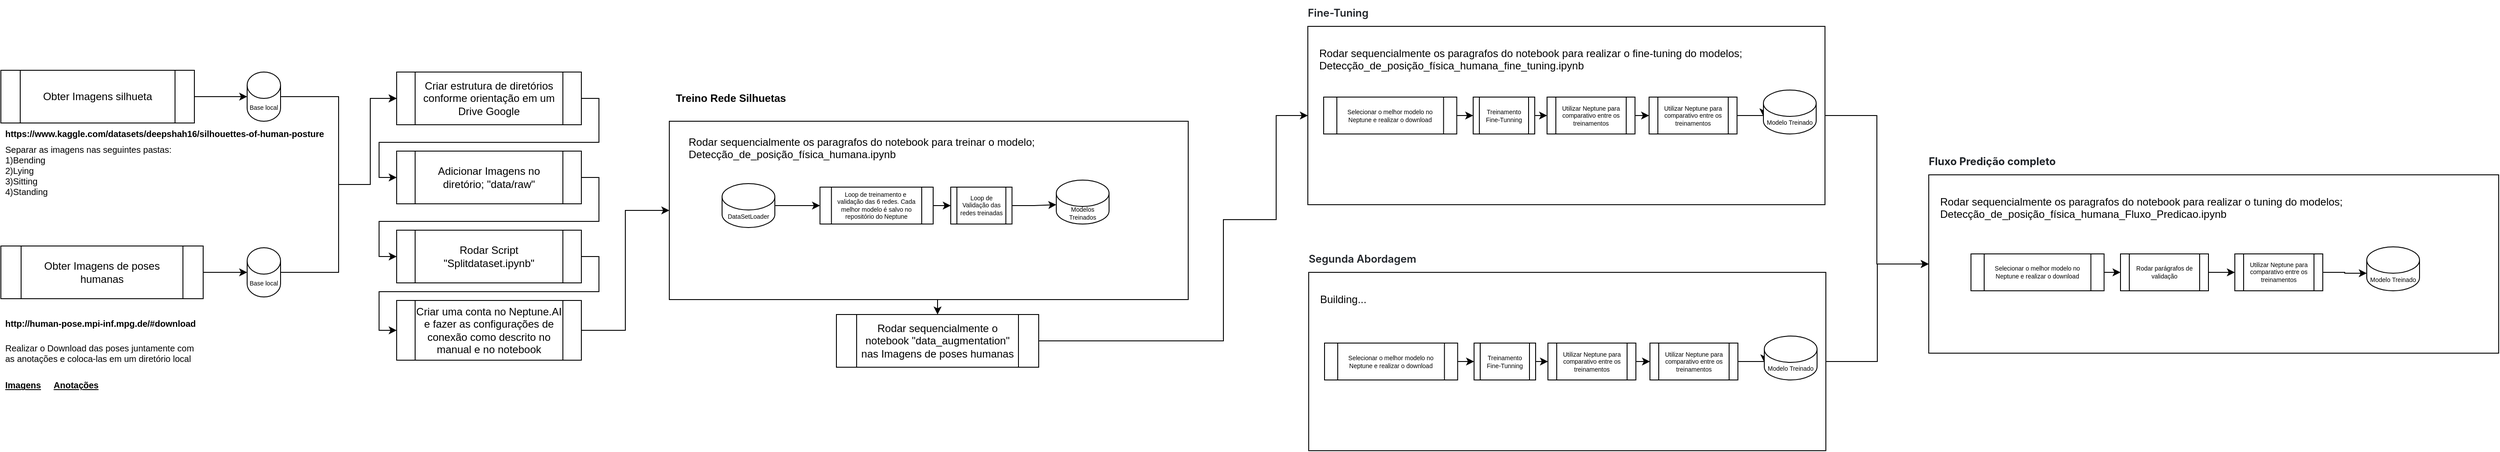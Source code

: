 <mxfile version="21.3.0" type="github" pages="2">
  <diagram id="-KC26STIBj3t9MYH2vu2" name="Workflow">
    <mxGraphModel dx="3180" dy="1870" grid="1" gridSize="10" guides="1" tooltips="1" connect="1" arrows="1" fold="1" page="1" pageScale="1" pageWidth="850" pageHeight="1100" math="0" shadow="0">
      <root>
        <mxCell id="0" />
        <mxCell id="1" parent="0" />
        <mxCell id="8u5Newi8nys6xHAhAptd-28" style="edgeStyle=orthogonalEdgeStyle;rounded=0;orthogonalLoop=1;jettySize=auto;html=1;exitX=0.5;exitY=1;exitDx=0;exitDy=0;entryX=0.5;entryY=0;entryDx=0;entryDy=0;" edge="1" parent="1" source="8u5Newi8nys6xHAhAptd-10" target="8u5Newi8nys6xHAhAptd-14">
          <mxGeometry relative="1" as="geometry" />
        </mxCell>
        <mxCell id="8u5Newi8nys6xHAhAptd-10" value="" style="rounded=0;whiteSpace=wrap;html=1;" vertex="1" parent="1">
          <mxGeometry x="810" y="188" width="590" height="203" as="geometry" />
        </mxCell>
        <mxCell id="IXbX5ewmI5MATIdYdqmd-19" style="edgeStyle=orthogonalEdgeStyle;rounded=0;orthogonalLoop=1;jettySize=auto;html=1;exitX=1;exitY=0.5;exitDx=0;exitDy=0;" edge="1" parent="1" source="IXbX5ewmI5MATIdYdqmd-11" target="IXbX5ewmI5MATIdYdqmd-18">
          <mxGeometry relative="1" as="geometry" />
        </mxCell>
        <mxCell id="IXbX5ewmI5MATIdYdqmd-11" value="Obter Imagens silhueta" style="shape=process;whiteSpace=wrap;html=1;backgroundOutline=1;" vertex="1" parent="1">
          <mxGeometry x="50" y="130" width="220" height="60" as="geometry" />
        </mxCell>
        <mxCell id="IXbX5ewmI5MATIdYdqmd-12" value="&lt;h1 style=&quot;font-size: 10px;&quot;&gt;https://www.kaggle.com/datasets/deepshah16/silhouettes-of-human-posture&lt;br style=&quot;font-size: 10px;&quot;&gt;&lt;/h1&gt;&lt;div&gt;Separar as imagens nas seguintes pastas:&lt;/div&gt;&lt;div style=&quot;&quot;&gt;1)Bending&lt;/div&gt;&lt;div style=&quot;&quot;&gt;2)Lying&lt;/div&gt;&lt;div style=&quot;&quot;&gt;3)Sitting&lt;/div&gt;&lt;div style=&quot;&quot;&gt;4)Standing&lt;/div&gt;" style="text;html=1;strokeColor=none;fillColor=none;spacing=5;spacingTop=-20;whiteSpace=wrap;overflow=hidden;rounded=0;fontSize=10;" vertex="1" parent="1">
          <mxGeometry x="50" y="200" width="380" height="110" as="geometry" />
        </mxCell>
        <mxCell id="IXbX5ewmI5MATIdYdqmd-17" style="edgeStyle=orthogonalEdgeStyle;rounded=0;orthogonalLoop=1;jettySize=auto;html=1;entryX=0;entryY=0.5;entryDx=0;entryDy=0;entryPerimeter=0;" edge="1" parent="1" source="IXbX5ewmI5MATIdYdqmd-13" target="IXbX5ewmI5MATIdYdqmd-5">
          <mxGeometry relative="1" as="geometry" />
        </mxCell>
        <mxCell id="IXbX5ewmI5MATIdYdqmd-13" value="Obter Imagens de poses humanas" style="shape=process;whiteSpace=wrap;html=1;backgroundOutline=1;" vertex="1" parent="1">
          <mxGeometry x="50" y="330" width="230" height="60" as="geometry" />
        </mxCell>
        <mxCell id="IXbX5ewmI5MATIdYdqmd-14" value="&lt;h1 style=&quot;&quot;&gt;&lt;font style=&quot;font-size: 10px;&quot;&gt;http://human-pose.mpi-inf.mpg.de/#download&lt;/font&gt;&lt;/h1&gt;&lt;div style=&quot;&quot;&gt;Realizar o Download das poses juntamente com as anotações e coloca-las em um diretório local&lt;/div&gt;" style="text;html=1;strokeColor=none;fillColor=none;spacing=5;spacingTop=-20;whiteSpace=wrap;overflow=hidden;rounded=0;fontSize=10;" vertex="1" parent="1">
          <mxGeometry x="50" y="400" width="230" height="110" as="geometry" />
        </mxCell>
        <mxCell id="8u5Newi8nys6xHAhAptd-46" style="edgeStyle=orthogonalEdgeStyle;rounded=0;orthogonalLoop=1;jettySize=auto;html=1;exitX=1;exitY=0.5;exitDx=0;exitDy=0;entryX=0;entryY=0.5;entryDx=0;entryDy=0;" edge="1" parent="1" source="IXbX5ewmI5MATIdYdqmd-1" target="8u5Newi8nys6xHAhAptd-43">
          <mxGeometry relative="1" as="geometry" />
        </mxCell>
        <mxCell id="IXbX5ewmI5MATIdYdqmd-1" value="Loop de treinamento e&amp;nbsp; validação das 6 redes. Cada melhor modelo é salvo no repositório do Neptune" style="shape=process;whiteSpace=wrap;html=1;backgroundOutline=1;fontSize=7;" vertex="1" parent="1">
          <mxGeometry x="981.33" y="263" width="128.67" height="42" as="geometry" />
        </mxCell>
        <mxCell id="8u5Newi8nys6xHAhAptd-45" style="edgeStyle=orthogonalEdgeStyle;rounded=0;orthogonalLoop=1;jettySize=auto;html=1;exitX=1;exitY=0.5;exitDx=0;exitDy=0;exitPerimeter=0;entryX=0;entryY=0.5;entryDx=0;entryDy=0;" edge="1" parent="1" source="IXbX5ewmI5MATIdYdqmd-3" target="IXbX5ewmI5MATIdYdqmd-1">
          <mxGeometry relative="1" as="geometry" />
        </mxCell>
        <mxCell id="IXbX5ewmI5MATIdYdqmd-3" value="DataSetLoader" style="shape=cylinder3;whiteSpace=wrap;html=1;boundedLbl=1;backgroundOutline=1;size=15;fontSize=7;" vertex="1" parent="1">
          <mxGeometry x="870" y="259" width="60" height="50" as="geometry" />
        </mxCell>
        <mxCell id="8u5Newi8nys6xHAhAptd-7" style="edgeStyle=orthogonalEdgeStyle;rounded=0;orthogonalLoop=1;jettySize=auto;html=1;entryX=0;entryY=0.5;entryDx=0;entryDy=0;" edge="1" parent="1" source="IXbX5ewmI5MATIdYdqmd-5" target="IXbX5ewmI5MATIdYdqmd-21">
          <mxGeometry relative="1" as="geometry">
            <Array as="points">
              <mxPoint x="434" y="360" />
              <mxPoint x="434" y="260" />
              <mxPoint x="470" y="260" />
              <mxPoint x="470" y="162" />
            </Array>
          </mxGeometry>
        </mxCell>
        <mxCell id="IXbX5ewmI5MATIdYdqmd-5" value="Base local" style="shape=cylinder3;whiteSpace=wrap;html=1;boundedLbl=1;backgroundOutline=1;size=15;fontSize=7;" vertex="1" parent="1">
          <mxGeometry x="330" y="332" width="38" height="56" as="geometry" />
        </mxCell>
        <mxCell id="8u5Newi8nys6xHAhAptd-6" style="edgeStyle=orthogonalEdgeStyle;rounded=0;orthogonalLoop=1;jettySize=auto;html=1;entryX=0;entryY=0.5;entryDx=0;entryDy=0;" edge="1" parent="1" source="IXbX5ewmI5MATIdYdqmd-18" target="IXbX5ewmI5MATIdYdqmd-21">
          <mxGeometry relative="1" as="geometry">
            <Array as="points">
              <mxPoint x="434" y="160" />
              <mxPoint x="434" y="260" />
              <mxPoint x="470" y="260" />
              <mxPoint x="470" y="162" />
            </Array>
          </mxGeometry>
        </mxCell>
        <mxCell id="IXbX5ewmI5MATIdYdqmd-18" value="Base local" style="shape=cylinder3;whiteSpace=wrap;html=1;boundedLbl=1;backgroundOutline=1;size=15;fontSize=7;" vertex="1" parent="1">
          <mxGeometry x="330" y="132" width="38" height="56" as="geometry" />
        </mxCell>
        <mxCell id="8u5Newi8nys6xHAhAptd-8" style="edgeStyle=orthogonalEdgeStyle;rounded=0;orthogonalLoop=1;jettySize=auto;html=1;exitX=1;exitY=0.5;exitDx=0;exitDy=0;entryX=0;entryY=0.5;entryDx=0;entryDy=0;" edge="1" parent="1" source="IXbX5ewmI5MATIdYdqmd-21" target="IXbX5ewmI5MATIdYdqmd-24">
          <mxGeometry relative="1" as="geometry" />
        </mxCell>
        <UserObject label="Criar estrutura de diretórios conforme orientação em um Drive Google" link="https://github.com/OctavioGuaschi/IA901-2023S1/blob/main/templates/ia901-E2-instrucoes.md" linkTarget="_blank" id="IXbX5ewmI5MATIdYdqmd-21">
          <mxCell style="shape=process;whiteSpace=wrap;html=1;backgroundOutline=1;" vertex="1" parent="1">
            <mxGeometry x="500" y="132" width="210" height="60" as="geometry" />
          </mxCell>
        </UserObject>
        <mxCell id="8u5Newi8nys6xHAhAptd-9" style="edgeStyle=orthogonalEdgeStyle;rounded=0;orthogonalLoop=1;jettySize=auto;html=1;exitX=1;exitY=0.5;exitDx=0;exitDy=0;entryX=0;entryY=0.5;entryDx=0;entryDy=0;" edge="1" parent="1" source="IXbX5ewmI5MATIdYdqmd-24" target="8u5Newi8nys6xHAhAptd-4">
          <mxGeometry relative="1" as="geometry" />
        </mxCell>
        <UserObject label="Adicionar Imagens no diretório; &quot;data/raw&quot;" link="https://github.com/OctavioGuaschi/IA901-2023S1/blob/main/templates/ia901-E2-instrucoes.md" linkTarget="_blank" id="IXbX5ewmI5MATIdYdqmd-24">
          <mxCell style="shape=process;whiteSpace=wrap;html=1;backgroundOutline=1;" vertex="1" parent="1">
            <mxGeometry x="500" y="222" width="210" height="60" as="geometry" />
          </mxCell>
        </UserObject>
        <UserObject label="&lt;h1 style=&quot;&quot;&gt;&lt;span style=&quot;font-size: 10px;&quot;&gt;&lt;u&gt;Imagens&lt;/u&gt;&lt;/span&gt;&lt;/h1&gt;" link="https://datasets.d2.mpi-inf.mpg.de/andriluka14cvpr/mpii_human_pose_v1.tar.gz" linkTarget="_blank" id="8u5Newi8nys6xHAhAptd-1">
          <mxCell style="text;html=1;strokeColor=none;fillColor=none;spacing=5;spacingTop=-20;whiteSpace=wrap;overflow=hidden;rounded=0;fontSize=10;" vertex="1" parent="1">
            <mxGeometry x="50" y="470" width="50" height="30" as="geometry" />
          </mxCell>
        </UserObject>
        <UserObject label="&lt;h1 style=&quot;&quot;&gt;&lt;span style=&quot;font-size: 10px;&quot;&gt;&lt;u&gt;Anotações&lt;/u&gt;&lt;/span&gt;&lt;/h1&gt;" link="https://datasets.d2.mpi-inf.mpg.de/andriluka14cvpr/mpii_human_pose_v1_u12_2.zip" linkTarget="_blank" id="8u5Newi8nys6xHAhAptd-2">
          <mxCell style="text;html=1;strokeColor=none;fillColor=none;spacing=5;spacingTop=-20;whiteSpace=wrap;overflow=hidden;rounded=0;fontSize=10;" vertex="1" parent="1">
            <mxGeometry x="105" y="470" width="60" height="30" as="geometry" />
          </mxCell>
        </UserObject>
        <mxCell id="8u5Newi8nys6xHAhAptd-12" style="edgeStyle=orthogonalEdgeStyle;rounded=0;orthogonalLoop=1;jettySize=auto;html=1;entryX=0;entryY=0.5;entryDx=0;entryDy=0;exitX=1;exitY=0.5;exitDx=0;exitDy=0;" edge="1" parent="1" source="8u5Newi8nys6xHAhAptd-32" target="8u5Newi8nys6xHAhAptd-10">
          <mxGeometry relative="1" as="geometry">
            <mxPoint x="880" y="270" as="targetPoint" />
          </mxGeometry>
        </mxCell>
        <mxCell id="8u5Newi8nys6xHAhAptd-33" style="edgeStyle=orthogonalEdgeStyle;rounded=0;orthogonalLoop=1;jettySize=auto;html=1;entryX=0;entryY=0.5;entryDx=0;entryDy=0;exitX=1;exitY=0.5;exitDx=0;exitDy=0;" edge="1" parent="1" source="8u5Newi8nys6xHAhAptd-4" target="8u5Newi8nys6xHAhAptd-32">
          <mxGeometry relative="1" as="geometry">
            <Array as="points">
              <mxPoint x="730" y="342" />
              <mxPoint x="730" y="382" />
              <mxPoint x="480" y="382" />
              <mxPoint x="480" y="426" />
            </Array>
          </mxGeometry>
        </mxCell>
        <UserObject label="Rodar Script &quot;Splitdataset.ipynb&quot;" link="https://github.com/OctavioGuaschi/IA901-2023S1/blob/main/projetos/Human_physical_position_detection/notebooks/Splitdataset.ipynb" id="8u5Newi8nys6xHAhAptd-4">
          <mxCell style="shape=process;whiteSpace=wrap;html=1;backgroundOutline=1;" vertex="1" parent="1">
            <mxGeometry x="500" y="312" width="210" height="60" as="geometry" />
          </mxCell>
        </UserObject>
        <mxCell id="8u5Newi8nys6xHAhAptd-11" value="Rodar sequencialmente os paragrafos do notebook para treinar o modelo; Detecção_de_posição_física_humana.ipynb" style="text;whiteSpace=wrap;html=1;" vertex="1" parent="1">
          <mxGeometry x="830" y="198" width="420" height="40" as="geometry" />
        </mxCell>
        <mxCell id="8u5Newi8nys6xHAhAptd-65" style="edgeStyle=orthogonalEdgeStyle;rounded=0;orthogonalLoop=1;jettySize=auto;html=1;exitX=1;exitY=0.5;exitDx=0;exitDy=0;entryX=0;entryY=0.5;entryDx=0;entryDy=0;" edge="1" parent="1" source="8u5Newi8nys6xHAhAptd-14" target="8u5Newi8nys6xHAhAptd-19">
          <mxGeometry relative="1" as="geometry">
            <Array as="points">
              <mxPoint x="1440" y="438" />
              <mxPoint x="1440" y="300" />
              <mxPoint x="1500" y="300" />
              <mxPoint x="1500" y="181" />
            </Array>
          </mxGeometry>
        </mxCell>
        <mxCell id="8u5Newi8nys6xHAhAptd-14" value="Rodar sequencialmente o notebook &quot;data_augmentation&quot; nas Imagens de poses humanas" style="shape=process;whiteSpace=wrap;html=1;backgroundOutline=1;" vertex="1" parent="1">
          <mxGeometry x="1000" y="408" width="230" height="60" as="geometry" />
        </mxCell>
        <mxCell id="8u5Newi8nys6xHAhAptd-64" style="edgeStyle=orthogonalEdgeStyle;rounded=0;orthogonalLoop=1;jettySize=auto;html=1;exitX=1;exitY=0.5;exitDx=0;exitDy=0;entryX=0;entryY=0.5;entryDx=0;entryDy=0;" edge="1" parent="1" source="8u5Newi8nys6xHAhAptd-19" target="8u5Newi8nys6xHAhAptd-52">
          <mxGeometry relative="1" as="geometry" />
        </mxCell>
        <mxCell id="8u5Newi8nys6xHAhAptd-19" value="" style="rounded=0;whiteSpace=wrap;html=1;" vertex="1" parent="1">
          <mxGeometry x="1536" y="80" width="588" height="203" as="geometry" />
        </mxCell>
        <mxCell id="8u5Newi8nys6xHAhAptd-38" style="edgeStyle=orthogonalEdgeStyle;rounded=0;orthogonalLoop=1;jettySize=auto;html=1;exitX=1;exitY=0.5;exitDx=0;exitDy=0;entryX=0;entryY=0.5;entryDx=0;entryDy=0;" edge="1" parent="1" source="8u5Newi8nys6xHAhAptd-20" target="8u5Newi8nys6xHAhAptd-21">
          <mxGeometry relative="1" as="geometry" />
        </mxCell>
        <mxCell id="8u5Newi8nys6xHAhAptd-20" value="Selecionar o melhor modelo no Neptune e realizar o download" style="shape=process;whiteSpace=wrap;html=1;backgroundOutline=1;fontSize=7;" vertex="1" parent="1">
          <mxGeometry x="1554" y="160.5" width="151.33" height="42" as="geometry" />
        </mxCell>
        <mxCell id="8u5Newi8nys6xHAhAptd-39" style="edgeStyle=orthogonalEdgeStyle;rounded=0;orthogonalLoop=1;jettySize=auto;html=1;exitX=1;exitY=0.5;exitDx=0;exitDy=0;entryX=0;entryY=0.5;entryDx=0;entryDy=0;" edge="1" parent="1" source="8u5Newi8nys6xHAhAptd-21" target="8u5Newi8nys6xHAhAptd-36">
          <mxGeometry relative="1" as="geometry" />
        </mxCell>
        <mxCell id="8u5Newi8nys6xHAhAptd-21" value="Treinamento Fine-Tunning" style="shape=process;whiteSpace=wrap;html=1;backgroundOutline=1;fontSize=7;" vertex="1" parent="1">
          <mxGeometry x="1724" y="160.5" width="70" height="42" as="geometry" />
        </mxCell>
        <mxCell id="8u5Newi8nys6xHAhAptd-27" value="Rodar sequencialmente os paragrafos do notebook para realizar o fine-tuning do modelos;&amp;nbsp;&lt;br&gt;Detecção_de_posição_física_humana_fine_tuning.ipynb" style="text;whiteSpace=wrap;html=1;" vertex="1" parent="1">
          <mxGeometry x="1547" y="96.5" width="540" height="40" as="geometry" />
        </mxCell>
        <mxCell id="8u5Newi8nys6xHAhAptd-31" value="&lt;b&gt;Treino Rede Silhuetas&lt;/b&gt;" style="text;html=1;strokeColor=none;fillColor=none;align=center;verticalAlign=middle;whiteSpace=wrap;rounded=0;" vertex="1" parent="1">
          <mxGeometry x="810" y="147" width="140" height="30" as="geometry" />
        </mxCell>
        <UserObject label="Criar uma conta no Neptune.AI e fazer as configurações de conexão como descrito no manual e no notebook" link="https://docs.neptune.ai/integrations/pytorch/" id="8u5Newi8nys6xHAhAptd-32">
          <mxCell style="shape=process;whiteSpace=wrap;html=1;backgroundOutline=1;" vertex="1" parent="1">
            <mxGeometry x="500" y="392" width="210" height="68" as="geometry" />
          </mxCell>
        </UserObject>
        <mxCell id="8u5Newi8nys6xHAhAptd-34" value="&lt;span style=&quot;background-color: rgb(255, 255, 255); color: rgb(31, 35, 40); font-family: -apple-system, &amp;quot;system-ui&amp;quot;, &amp;quot;Segoe UI&amp;quot;, &amp;quot;Noto Sans&amp;quot;, Helvetica, Arial, sans-serif, &amp;quot;Apple Color Emoji&amp;quot;, &amp;quot;Segoe UI Emoji&amp;quot;; font-weight: var(--base-text-weight-semibold, 600);&quot;&gt;Fine-Tuning&amp;nbsp;&lt;/span&gt;" style="text;html=1;strokeColor=none;fillColor=none;align=left;verticalAlign=middle;whiteSpace=wrap;rounded=0;" vertex="1" parent="1">
          <mxGeometry x="1534" y="50" width="90" height="30" as="geometry" />
        </mxCell>
        <mxCell id="8u5Newi8nys6xHAhAptd-40" style="edgeStyle=orthogonalEdgeStyle;rounded=0;orthogonalLoop=1;jettySize=auto;html=1;exitX=1;exitY=0.5;exitDx=0;exitDy=0;entryX=0;entryY=0.5;entryDx=0;entryDy=0;" edge="1" parent="1" source="8u5Newi8nys6xHAhAptd-36" target="8u5Newi8nys6xHAhAptd-37">
          <mxGeometry relative="1" as="geometry" />
        </mxCell>
        <mxCell id="8u5Newi8nys6xHAhAptd-36" value="Utilizar Neptune para comparativo entre os treinamentos" style="shape=process;whiteSpace=wrap;html=1;backgroundOutline=1;fontSize=7;" vertex="1" parent="1">
          <mxGeometry x="1808" y="160.5" width="100" height="42" as="geometry" />
        </mxCell>
        <mxCell id="8u5Newi8nys6xHAhAptd-50" style="edgeStyle=orthogonalEdgeStyle;rounded=0;orthogonalLoop=1;jettySize=auto;html=1;exitX=1;exitY=0.5;exitDx=0;exitDy=0;entryX=0;entryY=0;entryDx=0;entryDy=30;entryPerimeter=0;" edge="1" parent="1" source="8u5Newi8nys6xHAhAptd-37" target="8u5Newi8nys6xHAhAptd-49">
          <mxGeometry relative="1" as="geometry" />
        </mxCell>
        <mxCell id="8u5Newi8nys6xHAhAptd-37" value="Utilizar Neptune para comparativo entre os treinamentos" style="shape=process;whiteSpace=wrap;html=1;backgroundOutline=1;fontSize=7;" vertex="1" parent="1">
          <mxGeometry x="1924" y="160.5" width="100" height="42" as="geometry" />
        </mxCell>
        <mxCell id="8u5Newi8nys6xHAhAptd-47" style="edgeStyle=orthogonalEdgeStyle;rounded=0;orthogonalLoop=1;jettySize=auto;html=1;exitX=1;exitY=0.5;exitDx=0;exitDy=0;" edge="1" parent="1" source="8u5Newi8nys6xHAhAptd-43">
          <mxGeometry relative="1" as="geometry">
            <mxPoint x="1250.0" y="283" as="targetPoint" />
          </mxGeometry>
        </mxCell>
        <mxCell id="8u5Newi8nys6xHAhAptd-43" value="Loop de Validação das redes treinadas" style="shape=process;whiteSpace=wrap;html=1;backgroundOutline=1;fontSize=7;" vertex="1" parent="1">
          <mxGeometry x="1129.997" y="263" width="69.667" height="42" as="geometry" />
        </mxCell>
        <mxCell id="8u5Newi8nys6xHAhAptd-48" value="Modelos Treinados" style="shape=cylinder3;whiteSpace=wrap;html=1;boundedLbl=1;backgroundOutline=1;size=15;fontSize=7;" vertex="1" parent="1">
          <mxGeometry x="1250" y="255" width="60" height="50" as="geometry" />
        </mxCell>
        <mxCell id="8u5Newi8nys6xHAhAptd-49" value="Modelo Treinado" style="shape=cylinder3;whiteSpace=wrap;html=1;boundedLbl=1;backgroundOutline=1;size=15;fontSize=7;" vertex="1" parent="1">
          <mxGeometry x="2054" y="152.5" width="60" height="50" as="geometry" />
        </mxCell>
        <mxCell id="8u5Newi8nys6xHAhAptd-52" value="" style="rounded=0;whiteSpace=wrap;html=1;" vertex="1" parent="1">
          <mxGeometry x="2242" y="249" width="648" height="203" as="geometry" />
        </mxCell>
        <mxCell id="8u5Newi8nys6xHAhAptd-53" style="edgeStyle=orthogonalEdgeStyle;rounded=0;orthogonalLoop=1;jettySize=auto;html=1;exitX=1;exitY=0.5;exitDx=0;exitDy=0;entryX=0;entryY=0.5;entryDx=0;entryDy=0;" edge="1" parent="1" source="8u5Newi8nys6xHAhAptd-54">
          <mxGeometry relative="1" as="geometry">
            <mxPoint x="2460" y="360" as="targetPoint" />
          </mxGeometry>
        </mxCell>
        <mxCell id="8u5Newi8nys6xHAhAptd-54" value="Selecionar o melhor modelo no Neptune e realizar o download" style="shape=process;whiteSpace=wrap;html=1;backgroundOutline=1;fontSize=7;" vertex="1" parent="1">
          <mxGeometry x="2290" y="339" width="151.33" height="42" as="geometry" />
        </mxCell>
        <mxCell id="8u5Newi8nys6xHAhAptd-57" value="Rodar sequencialmente os paragrafos do notebook para realizar o tuning do modelos;&amp;nbsp;&lt;br&gt;Detecção_de_posição_física_humana_Fluxo_Predicao.ipynb" style="text;whiteSpace=wrap;html=1;" vertex="1" parent="1">
          <mxGeometry x="2253" y="265.5" width="540" height="40" as="geometry" />
        </mxCell>
        <mxCell id="8u5Newi8nys6xHAhAptd-58" value="&lt;font face=&quot;-apple-system, system-ui, Segoe UI, Noto Sans, Helvetica, Arial, sans-serif, Apple Color Emoji, Segoe UI Emoji&quot; color=&quot;#1f2328&quot;&gt;&lt;span style=&quot;background-color: rgb(255, 255, 255);&quot;&gt;&lt;b&gt;Fluxo Predição completo&lt;/b&gt;&lt;/span&gt;&lt;/font&gt;" style="text;html=1;strokeColor=none;fillColor=none;align=left;verticalAlign=middle;whiteSpace=wrap;rounded=0;" vertex="1" parent="1">
          <mxGeometry x="2240" y="219" width="160" height="30" as="geometry" />
        </mxCell>
        <mxCell id="8u5Newi8nys6xHAhAptd-59" style="edgeStyle=orthogonalEdgeStyle;rounded=0;orthogonalLoop=1;jettySize=auto;html=1;exitX=1;exitY=0.5;exitDx=0;exitDy=0;entryX=0;entryY=0.5;entryDx=0;entryDy=0;" edge="1" parent="1" source="8u5Newi8nys6xHAhAptd-60" target="8u5Newi8nys6xHAhAptd-62">
          <mxGeometry relative="1" as="geometry" />
        </mxCell>
        <mxCell id="8u5Newi8nys6xHAhAptd-60" value="Rodar parágrafos de validação" style="shape=process;whiteSpace=wrap;html=1;backgroundOutline=1;fontSize=7;" vertex="1" parent="1">
          <mxGeometry x="2460" y="339" width="100" height="42" as="geometry" />
        </mxCell>
        <mxCell id="8u5Newi8nys6xHAhAptd-61" style="edgeStyle=orthogonalEdgeStyle;rounded=0;orthogonalLoop=1;jettySize=auto;html=1;exitX=1;exitY=0.5;exitDx=0;exitDy=0;entryX=0;entryY=0;entryDx=0;entryDy=30;entryPerimeter=0;" edge="1" parent="1" source="8u5Newi8nys6xHAhAptd-62" target="8u5Newi8nys6xHAhAptd-63">
          <mxGeometry relative="1" as="geometry" />
        </mxCell>
        <mxCell id="8u5Newi8nys6xHAhAptd-62" value="Utilizar Neptune para comparativo entre os treinamentos" style="shape=process;whiteSpace=wrap;html=1;backgroundOutline=1;fontSize=7;" vertex="1" parent="1">
          <mxGeometry x="2590" y="339" width="100" height="42" as="geometry" />
        </mxCell>
        <mxCell id="8u5Newi8nys6xHAhAptd-63" value="Modelo Treinado" style="shape=cylinder3;whiteSpace=wrap;html=1;boundedLbl=1;backgroundOutline=1;size=15;fontSize=7;" vertex="1" parent="1">
          <mxGeometry x="2740" y="331" width="60" height="50" as="geometry" />
        </mxCell>
        <mxCell id="8u5Newi8nys6xHAhAptd-79" style="edgeStyle=orthogonalEdgeStyle;rounded=0;orthogonalLoop=1;jettySize=auto;html=1;exitX=1;exitY=0.5;exitDx=0;exitDy=0;" edge="1" parent="1" source="8u5Newi8nys6xHAhAptd-67" target="8u5Newi8nys6xHAhAptd-52">
          <mxGeometry relative="1" as="geometry" />
        </mxCell>
        <mxCell id="8u5Newi8nys6xHAhAptd-67" value="" style="rounded=0;whiteSpace=wrap;html=1;" vertex="1" parent="1">
          <mxGeometry x="1537" y="360" width="588" height="203" as="geometry" />
        </mxCell>
        <mxCell id="8u5Newi8nys6xHAhAptd-68" style="edgeStyle=orthogonalEdgeStyle;rounded=0;orthogonalLoop=1;jettySize=auto;html=1;exitX=1;exitY=0.5;exitDx=0;exitDy=0;entryX=0;entryY=0.5;entryDx=0;entryDy=0;" edge="1" parent="1" source="8u5Newi8nys6xHAhAptd-69" target="8u5Newi8nys6xHAhAptd-71">
          <mxGeometry relative="1" as="geometry" />
        </mxCell>
        <mxCell id="8u5Newi8nys6xHAhAptd-69" value="Selecionar o melhor modelo no Neptune e realizar o download" style="shape=process;whiteSpace=wrap;html=1;backgroundOutline=1;fontSize=7;" vertex="1" parent="1">
          <mxGeometry x="1555" y="440.5" width="151.33" height="42" as="geometry" />
        </mxCell>
        <mxCell id="8u5Newi8nys6xHAhAptd-70" style="edgeStyle=orthogonalEdgeStyle;rounded=0;orthogonalLoop=1;jettySize=auto;html=1;exitX=1;exitY=0.5;exitDx=0;exitDy=0;entryX=0;entryY=0.5;entryDx=0;entryDy=0;" edge="1" parent="1" source="8u5Newi8nys6xHAhAptd-71" target="8u5Newi8nys6xHAhAptd-75">
          <mxGeometry relative="1" as="geometry" />
        </mxCell>
        <mxCell id="8u5Newi8nys6xHAhAptd-71" value="Treinamento Fine-Tunning" style="shape=process;whiteSpace=wrap;html=1;backgroundOutline=1;fontSize=7;" vertex="1" parent="1">
          <mxGeometry x="1725" y="440.5" width="70" height="42" as="geometry" />
        </mxCell>
        <mxCell id="8u5Newi8nys6xHAhAptd-72" value="Building..." style="text;whiteSpace=wrap;html=1;" vertex="1" parent="1">
          <mxGeometry x="1548" y="376.5" width="540" height="40" as="geometry" />
        </mxCell>
        <mxCell id="8u5Newi8nys6xHAhAptd-73" value="&lt;span style=&quot;background-color: rgb(255, 255, 255); color: rgb(31, 35, 40); font-family: -apple-system, &amp;quot;system-ui&amp;quot;, &amp;quot;Segoe UI&amp;quot;, &amp;quot;Noto Sans&amp;quot;, Helvetica, Arial, sans-serif, &amp;quot;Apple Color Emoji&amp;quot;, &amp;quot;Segoe UI Emoji&amp;quot;; font-weight: var(--base-text-weight-semibold, 600);&quot;&gt;Segunda Abordagem&lt;/span&gt;" style="text;html=1;strokeColor=none;fillColor=none;align=left;verticalAlign=middle;whiteSpace=wrap;rounded=0;" vertex="1" parent="1">
          <mxGeometry x="1535" y="330" width="145" height="30" as="geometry" />
        </mxCell>
        <mxCell id="8u5Newi8nys6xHAhAptd-74" style="edgeStyle=orthogonalEdgeStyle;rounded=0;orthogonalLoop=1;jettySize=auto;html=1;exitX=1;exitY=0.5;exitDx=0;exitDy=0;entryX=0;entryY=0.5;entryDx=0;entryDy=0;" edge="1" parent="1" source="8u5Newi8nys6xHAhAptd-75" target="8u5Newi8nys6xHAhAptd-77">
          <mxGeometry relative="1" as="geometry" />
        </mxCell>
        <mxCell id="8u5Newi8nys6xHAhAptd-75" value="Utilizar Neptune para comparativo entre os treinamentos" style="shape=process;whiteSpace=wrap;html=1;backgroundOutline=1;fontSize=7;" vertex="1" parent="1">
          <mxGeometry x="1809" y="440.5" width="100" height="42" as="geometry" />
        </mxCell>
        <mxCell id="8u5Newi8nys6xHAhAptd-76" style="edgeStyle=orthogonalEdgeStyle;rounded=0;orthogonalLoop=1;jettySize=auto;html=1;exitX=1;exitY=0.5;exitDx=0;exitDy=0;entryX=0;entryY=0;entryDx=0;entryDy=30;entryPerimeter=0;" edge="1" parent="1" source="8u5Newi8nys6xHAhAptd-77" target="8u5Newi8nys6xHAhAptd-78">
          <mxGeometry relative="1" as="geometry" />
        </mxCell>
        <mxCell id="8u5Newi8nys6xHAhAptd-77" value="Utilizar Neptune para comparativo entre os treinamentos" style="shape=process;whiteSpace=wrap;html=1;backgroundOutline=1;fontSize=7;" vertex="1" parent="1">
          <mxGeometry x="1925" y="440.5" width="100" height="42" as="geometry" />
        </mxCell>
        <mxCell id="8u5Newi8nys6xHAhAptd-78" value="Modelo Treinado" style="shape=cylinder3;whiteSpace=wrap;html=1;boundedLbl=1;backgroundOutline=1;size=15;fontSize=7;" vertex="1" parent="1">
          <mxGeometry x="2055" y="432.5" width="60" height="50" as="geometry" />
        </mxCell>
      </root>
    </mxGraphModel>
  </diagram>
  <diagram name="Page-1" id="c7558073-3199-34d8-9f00-42111426c3f3">
    <mxGraphModel dx="954" dy="561" grid="1" gridSize="10" guides="1" tooltips="1" connect="1" arrows="1" fold="1" page="1" pageScale="1" pageWidth="826" pageHeight="1169" background="none" math="0" shadow="0">
      <root>
        <mxCell id="0" />
        <mxCell id="1" parent="0" />
        <mxCell id="2" value="&lt;p style=&quot;margin: 0px; margin-top: 4px; text-align: center; text-decoration: underline;&quot;&gt;&lt;strong&gt;Process 1&lt;br /&gt;&lt;/strong&gt;&lt;/p&gt;&lt;hr /&gt;&lt;p style=&quot;margin: 0px; margin-left: 8px;&quot;&gt;System Study&lt;/p&gt;&lt;p style=&quot;margin: 0px; margin-left: 8px;&quot;&gt;Preparation&lt;/p&gt;" style="verticalAlign=middle;align=center;overflow=fill;fontSize=12;fontFamily=Helvetica;html=1;rounded=1;fontStyle=1;strokeWidth=3;fillColor=#E6FFCC" parent="1" vertex="1">
          <mxGeometry x="236" y="236" width="110" height="90" as="geometry" />
        </mxCell>
        <mxCell id="3" value="Engineering" style="whiteSpace=wrap;align=center;verticalAlign=middle;fontStyle=1;strokeWidth=3;fillColor=#FFFFCC" parent="1" vertex="1">
          <mxGeometry x="246" y="126" width="90" height="60" as="geometry" />
        </mxCell>
        <mxCell id="4" value="Investors" style="whiteSpace=wrap;align=center;verticalAlign=middle;fontStyle=1;strokeWidth=3;fillColor=#FFFFCC" parent="1" vertex="1">
          <mxGeometry x="40" y="251" width="90" height="60" as="geometry" />
        </mxCell>
        <mxCell id="5" value="ON-DEMAND SYSTEM DEVELOPMENT" style="shape=process;whiteSpace=wrap;align=center;verticalAlign=middle;size=0.048;fontStyle=1;strokeWidth=3;fillColor=#FFCCCC" parent="1" vertex="1">
          <mxGeometry x="201.0" y="391" width="400" height="50" as="geometry" />
        </mxCell>
        <mxCell id="6" value="&lt;p style=&quot;margin: 0px; margin-top: 4px; text-align: center; text-decoration: underline;&quot;&gt;&lt;strong&gt;Process 2&lt;br /&gt;&lt;/strong&gt;&lt;/p&gt;&lt;hr /&gt;&lt;p style=&quot;margin: 0px; margin-left: 8px;&quot;&gt;System Analysis&lt;/p&gt;" style="verticalAlign=middle;align=center;overflow=fill;fontSize=12;fontFamily=Helvetica;html=1;rounded=1;fontStyle=1;strokeWidth=3;fillColor=#E6FFCC" parent="1" vertex="1">
          <mxGeometry x="390" y="146" width="110" height="90" as="geometry" />
        </mxCell>
        <mxCell id="7" value="&lt;p style=&quot;margin: 0px; margin-top: 4px; text-align: center; text-decoration: underline;&quot;&gt;&lt;strong&gt;&lt;strong&gt;Process&lt;/strong&gt; 3&lt;br /&gt;&lt;/strong&gt;&lt;/p&gt;&lt;hr /&gt;&lt;p style=&quot;margin: 0px; margin-left: 8px;&quot;&gt;List Possible&lt;/p&gt;&lt;p style=&quot;margin: 0px; margin-left: 8px;&quot;&gt;System Solutions&lt;/p&gt;" style="verticalAlign=middle;align=center;overflow=fill;fontSize=12;fontFamily=Helvetica;html=1;rounded=1;fontStyle=1;strokeWidth=3;fillColor=#E6FFCC" parent="1" vertex="1">
          <mxGeometry x="681" y="371" width="110" height="90" as="geometry" />
        </mxCell>
        <mxCell id="8" value="&lt;p style=&quot;margin: 0px; margin-top: 4px; text-align: center; text-decoration: underline;&quot;&gt;&lt;strong&gt;&lt;strong&gt;Process&lt;/strong&gt; 4&lt;br /&gt;&lt;/strong&gt;&lt;/p&gt;&lt;hr /&gt;&lt;p style=&quot;margin: 0px; margin-left: 8px;&quot;&gt;Detail Chosen&lt;/p&gt;&lt;p style=&quot;margin: 0px; margin-left: 8px;&quot;&gt;Solution&lt;/p&gt;" style="verticalAlign=middle;align=center;overflow=fill;fontSize=12;fontFamily=Helvetica;html=1;rounded=1;fontStyle=1;strokeWidth=3;fillColor=#E6FFCC" parent="1" vertex="1">
          <mxGeometry x="560" y="241" width="110" height="90" as="geometry" />
        </mxCell>
        <mxCell id="9" value="&lt;p style=&quot;margin: 0px; margin-top: 4px; text-align: center; text-decoration: underline;&quot;&gt;&lt;strong&gt;&lt;strong&gt;Process&lt;/strong&gt; 5&lt;br /&gt;&lt;/strong&gt;&lt;/p&gt;&lt;hr /&gt;&lt;p style=&quot;margin: 0px; margin-left: 8px;&quot;&gt;New System&lt;/p&gt;&lt;p style=&quot;margin: 0px; margin-left: 8px;&quot;&gt;Design&lt;/p&gt;" style="verticalAlign=middle;align=center;overflow=fill;fontSize=12;fontFamily=Helvetica;html=1;rounded=1;fontStyle=1;strokeWidth=3;fillColor=#E6FFCC" parent="1" vertex="1">
          <mxGeometry x="540" y="510" width="110" height="90" as="geometry" />
        </mxCell>
        <mxCell id="10" value="&lt;p style=&quot;margin: 0px; margin-top: 4px; text-align: center; text-decoration: underline;&quot;&gt;&lt;strong&gt;&lt;strong&gt;Process&lt;/strong&gt; 6&lt;br /&gt;&lt;/strong&gt;&lt;/p&gt;&lt;hr /&gt;&lt;p style=&quot;margin: 0px; margin-left: 8px;&quot;&gt;New&lt;/p&gt;&lt;p style=&quot;margin: 0px; margin-left: 8px;&quot;&gt;System&lt;/p&gt;&lt;p style=&quot;margin: 0px; margin-left: 8px;&quot;&gt;Construction&lt;/p&gt;" style="verticalAlign=middle;align=center;overflow=fill;fontSize=12;fontFamily=Helvetica;html=1;rounded=1;fontStyle=1;strokeWidth=3;fillColor=#E6FFCC" parent="1" vertex="1">
          <mxGeometry x="188.5" y="510" width="110" height="90" as="geometry" />
        </mxCell>
        <mxCell id="12" value="Management" style="whiteSpace=wrap;align=center;verticalAlign=middle;fontStyle=1;strokeWidth=3;fillColor=#FFFFCC" parent="1" vertex="1">
          <mxGeometry x="691" y="60.0" width="90" height="60" as="geometry" />
        </mxCell>
        <mxCell id="13" value="Management" style="whiteSpace=wrap;align=center;verticalAlign=middle;fontStyle=1;strokeWidth=3;fillColor=#FFFFCC" parent="1" vertex="1">
          <mxGeometry x="353.5" y="650" width="90" height="60" as="geometry" />
        </mxCell>
        <mxCell id="14" value="Engineering" style="whiteSpace=wrap;align=center;verticalAlign=middle;fontStyle=1;strokeWidth=3;fillColor=#FFFFCC" parent="1" vertex="1">
          <mxGeometry x="35.0" y="525.0" width="90" height="60" as="geometry" />
        </mxCell>
        <mxCell id="15" value="Vendors" style="whiteSpace=wrap;align=center;verticalAlign=middle;fontStyle=1;strokeWidth=3;fillColor=#FFFFCC" parent="1" vertex="1">
          <mxGeometry x="550.0" y="650" width="90" height="60" as="geometry" />
        </mxCell>
        <mxCell id="36" value="" style="edgeStyle=none;noEdgeStyle=1;strokeColor=#990000;strokeWidth=2" parent="1" source="3" target="2" edge="1">
          <mxGeometry width="100" height="100" relative="1" as="geometry">
            <mxPoint x="20" y="250" as="sourcePoint" />
            <mxPoint x="120" y="150" as="targetPoint" />
          </mxGeometry>
        </mxCell>
        <mxCell id="37" value="" style="edgeStyle=none;noEdgeStyle=1;strokeColor=#990000;strokeWidth=2" parent="1" source="4" target="2" edge="1">
          <mxGeometry width="100" height="100" relative="1" as="geometry">
            <mxPoint x="280" y="190" as="sourcePoint" />
            <mxPoint x="380" y="90" as="targetPoint" />
          </mxGeometry>
        </mxCell>
        <mxCell id="11" value="&lt;p style=&quot;margin: 0px; margin-top: 4px; text-align: center; text-decoration: underline;&quot;&gt;&lt;strong&gt;&lt;strong&gt;Process&lt;/strong&gt; 7&lt;br /&gt;&lt;/strong&gt;&lt;/p&gt;&lt;hr /&gt;&lt;p style=&quot;margin: 0px; margin-left: 8px;&quot;&gt;New System&lt;/p&gt;&lt;p style=&quot;margin: 0px; margin-left: 8px;&quot;&gt;Startup and&lt;/p&gt;&lt;p style=&quot;margin: 0px; margin-left: 8px;&quot;&gt;Testing&lt;/p&gt;" style="verticalAlign=middle;align=center;overflow=fill;fontSize=12;fontFamily=Helvetica;html=1;rounded=1;fontStyle=1;strokeWidth=3;fillColor=#E6FFCC" parent="1" vertex="1">
          <mxGeometry x="343.5" y="510" width="110" height="90" as="geometry" />
        </mxCell>
        <mxCell id="51" value="" style="endArrow=none;noEdgeStyle=1;strokeColor=#990000;strokeWidth=2" parent="1" source="9" target="11" edge="1">
          <mxGeometry relative="1" as="geometry">
            <mxPoint x="205.008" y="481" as="sourcePoint" />
            <mxPoint x="400.328" y="650" as="targetPoint" />
          </mxGeometry>
        </mxCell>
        <mxCell id="52" value="Desired &#xa;functionality" style="text;spacingTop=-5;align=center" parent="1" vertex="1">
          <mxGeometry x="165" y="251" width="30" height="20" as="geometry" />
        </mxCell>
        <mxCell id="53" value="Desired &#xa;functionality" style="text;spacingTop=-5;align=center" parent="1" vertex="1">
          <mxGeometry x="241" y="196" width="30" height="20" as="geometry" />
        </mxCell>
        <mxCell id="54" value="Documentation&#xa;from similar projects" style="text;spacingTop=-5;align=center" parent="1" vertex="1">
          <mxGeometry x="186" y="341" width="30" height="20" as="geometry" />
        </mxCell>
        <mxCell id="55" value="" style="edgeStyle=elbowEdgeStyle;elbow=horizontal;strokeColor=#990000;strokeWidth=2" parent="1" source="5" target="2" edge="1">
          <mxGeometry width="100" height="100" relative="1" as="geometry">
            <mxPoint x="50" y="530" as="sourcePoint" />
            <mxPoint x="150" y="430" as="targetPoint" />
            <Array as="points">
              <mxPoint x="260" y="370" />
            </Array>
          </mxGeometry>
        </mxCell>
        <mxCell id="56" value="" style="edgeStyle=elbowEdgeStyle;elbow=horizontal;strokeColor=#990000;strokeWidth=2" parent="1" source="2" target="5" edge="1">
          <mxGeometry width="100" height="100" relative="1" as="geometry">
            <mxPoint x="50" y="500" as="sourcePoint" />
            <mxPoint x="150" y="400" as="targetPoint" />
            <Array as="points">
              <mxPoint x="280" y="360" />
            </Array>
          </mxGeometry>
        </mxCell>
        <mxCell id="57" value="Elaborate&#xa;cost/benefit&#xa;ratio" style="text;spacingTop=-5;align=center" parent="1" vertex="1">
          <mxGeometry x="306" y="341" width="30" height="20" as="geometry" />
        </mxCell>
        <mxCell id="58" value="" style="edgeStyle=elbowEdgeStyle;elbow=horizontal;strokeColor=#990000;strokeWidth=2" parent="1" source="5" target="6" edge="1">
          <mxGeometry width="100" height="100" relative="1" as="geometry">
            <mxPoint x="380" y="370" as="sourcePoint" />
            <mxPoint x="480" y="270" as="targetPoint" />
            <Array as="points">
              <mxPoint x="440" y="310" />
            </Array>
          </mxGeometry>
        </mxCell>
        <mxCell id="59" value="" style="edgeStyle=elbowEdgeStyle;elbow=horizontal;strokeColor=#990000;strokeWidth=2" parent="1" source="6" target="5" edge="1">
          <mxGeometry width="100" height="100" relative="1" as="geometry">
            <mxPoint x="350" y="370" as="sourcePoint" />
            <mxPoint x="450" y="270" as="targetPoint" />
            <Array as="points">
              <mxPoint x="460" y="320" />
            </Array>
          </mxGeometry>
        </mxCell>
        <mxCell id="60" value="Existing&#xa;documentation" style="text;spacingTop=-5;align=center" parent="1" vertex="1">
          <mxGeometry x="380.0" y="281.0" width="30" height="20" as="geometry" />
        </mxCell>
        <mxCell id="61" value="Necessary&#xa;resources" style="text;spacingTop=-5;align=center" parent="1" vertex="1">
          <mxGeometry x="481.0" y="251.0" width="30" height="20" as="geometry" />
        </mxCell>
        <mxCell id="62" value="Progress&#xa;reports" style="text;spacingTop=-5;align=center" parent="1" vertex="1">
          <mxGeometry x="545.0" y="100.0" width="30" height="20" as="geometry" />
        </mxCell>
        <mxCell id="63" value="Progress&#xa;reports" style="text;spacingTop=-5;align=center" parent="1" vertex="1">
          <mxGeometry x="640" y="146.0" width="30" height="20" as="geometry" />
        </mxCell>
        <mxCell id="64" value="Progress&#xa;reports" style="text;spacingTop=-5;align=center" parent="1" vertex="1">
          <mxGeometry x="751.0" y="261.0" width="30" height="20" as="geometry" />
        </mxCell>
        <mxCell id="65" value="" style="edgeStyle=elbowEdgeStyle;elbow=horizontal;strokeColor=#990000;strokeWidth=2" parent="1" source="6" target="12" edge="1">
          <mxGeometry width="100" height="100" relative="1" as="geometry">
            <mxPoint x="260" y="180.0" as="sourcePoint" />
            <mxPoint x="360" y="80.0" as="targetPoint" />
            <Array as="points">
              <mxPoint x="445" y="140" />
            </Array>
          </mxGeometry>
        </mxCell>
        <mxCell id="66" value="" style="edgeStyle=elbowEdgeStyle;elbow=vertical;entryX=0.25;entryY=1;strokeColor=#990000;strokeWidth=2" parent="1" source="8" target="12" edge="1">
          <mxGeometry width="100" height="100" relative="1" as="geometry">
            <mxPoint x="530" y="250" as="sourcePoint" />
            <mxPoint x="630" y="150" as="targetPoint" />
          </mxGeometry>
        </mxCell>
        <mxCell id="67" value="" style="edgeStyle=elbowEdgeStyle;elbow=horizontal;strokeColor=#990000;strokeWidth=2" parent="1" source="7" target="12" edge="1">
          <mxGeometry width="100" height="100" relative="1" as="geometry">
            <mxPoint x="660.0" y="360" as="sourcePoint" />
            <mxPoint x="760.0" y="260" as="targetPoint" />
          </mxGeometry>
        </mxCell>
        <mxCell id="68" value="" style="edgeStyle=elbowEdgeStyle;elbow=horizontal;strokeColor=#990000;strokeWidth=2" parent="1" source="8" target="5" edge="1">
          <mxGeometry width="100" height="100" relative="1" as="geometry">
            <mxPoint x="570" y="380" as="sourcePoint" />
            <mxPoint x="510" y="250" as="targetPoint" />
            <Array as="points">
              <mxPoint x="570" y="360" />
            </Array>
          </mxGeometry>
        </mxCell>
        <mxCell id="69" value="" style="edgeStyle=segmentEdgeStyle;strokeColor=#990000;strokeWidth=2" parent="1" source="5" target="8" edge="1">
          <mxGeometry width="100" height="100" relative="1" as="geometry">
            <mxPoint x="340" y="360" as="sourcePoint" />
            <mxPoint x="440" y="260" as="targetPoint" />
            <Array as="points">
              <mxPoint x="520" y="286" />
            </Array>
          </mxGeometry>
        </mxCell>
        <mxCell id="70" value="Existing&#xa;Models" style="text;spacingTop=-5;align=center" parent="1" vertex="1">
          <mxGeometry x="530.0" y="341.0" width="30" height="20" as="geometry" />
        </mxCell>
        <mxCell id="71" value="Equipment&#xa;specification" style="text;spacingTop=-5;align=center" parent="1" vertex="1">
          <mxGeometry x="615" y="341" width="30" height="20" as="geometry" />
        </mxCell>
        <mxCell id="72" value="" style="edgeStyle=elbowEdgeStyle;elbow=vertical;strokeColor=#990000;strokeWidth=2" parent="1" source="5" target="7" edge="1">
          <mxGeometry width="100" height="100" relative="1" as="geometry">
            <mxPoint x="500" y="500" as="sourcePoint" />
            <mxPoint x="600" y="400" as="targetPoint" />
            <Array as="points">
              <mxPoint x="650" y="410" />
            </Array>
          </mxGeometry>
        </mxCell>
        <mxCell id="73" value="" style="edgeStyle=elbowEdgeStyle;elbow=vertical;strokeColor=#990000;strokeWidth=2" parent="1" source="7" target="5" edge="1">
          <mxGeometry width="100" height="100" relative="1" as="geometry">
            <mxPoint x="460" y="500" as="sourcePoint" />
            <mxPoint x="560" y="400" as="targetPoint" />
            <Array as="points">
              <mxPoint x="650" y="430" />
            </Array>
          </mxGeometry>
        </mxCell>
        <mxCell id="74" value="Resources" style="text;spacingTop=-5;align=center" parent="1" vertex="1">
          <mxGeometry x="621" y="391.0" width="30" height="20" as="geometry" />
        </mxCell>
        <mxCell id="75" value="System &#xa;Advantages &#xa;and Limitations" style="text;spacingTop=-5;align=center" parent="1" vertex="1">
          <mxGeometry x="630" y="431.0" width="30" height="20" as="geometry" />
        </mxCell>
        <mxCell id="76" value="" style="edgeStyle=elbowEdgeStyle;elbow=horizontal;strokeColor=#990000;strokeWidth=2" parent="1" source="9" target="5" edge="1">
          <mxGeometry width="100" height="100" relative="1" as="geometry">
            <mxPoint x="420" y="580" as="sourcePoint" />
            <mxPoint x="520" y="480" as="targetPoint" />
            <Array as="points">
              <mxPoint x="570" y="470" />
            </Array>
          </mxGeometry>
        </mxCell>
        <mxCell id="77" value="" style="edgeStyle=elbowEdgeStyle;elbow=horizontal;strokeColor=#990000;strokeWidth=2" parent="1" source="5" target="9" edge="1">
          <mxGeometry width="100" height="100" relative="1" as="geometry">
            <mxPoint x="400" y="590" as="sourcePoint" />
            <mxPoint x="500" y="490" as="targetPoint" />
            <Array as="points">
              <mxPoint x="560" y="480" />
            </Array>
          </mxGeometry>
        </mxCell>
        <mxCell id="78" value="" style="edgeStyle=elbowEdgeStyle;elbow=horizontal;strokeColor=#990000;strokeWidth=2" parent="1" source="15" target="9" edge="1">
          <mxGeometry width="100" height="100" relative="1" as="geometry">
            <mxPoint x="430" y="700" as="sourcePoint" />
            <mxPoint x="530" y="600" as="targetPoint" />
          </mxGeometry>
        </mxCell>
        <mxCell id="79" value="Hardware and&#xa;Software specs" style="text;spacingTop=-5;align=center" parent="1" vertex="1">
          <mxGeometry x="625" y="610" width="30" height="20" as="geometry" />
        </mxCell>
        <mxCell id="81" value="" style="edgeStyle=elbowEdgeStyle;elbow=horizontal;exitX=0;exitY=0.75;strokeColor=#990000;strokeWidth=2" parent="1" source="9" target="13" edge="1">
          <mxGeometry width="100" height="100" relative="1" as="geometry">
            <mxPoint x="420" y="730" as="sourcePoint" />
            <mxPoint x="520" y="630" as="targetPoint" />
            <Array as="points">
              <mxPoint x="470" y="630" />
            </Array>
          </mxGeometry>
        </mxCell>
        <mxCell id="82" value="Progress&#xa;Reports" style="text;spacingTop=-5;align=center" parent="1" vertex="1">
          <mxGeometry x="481.0" y="610.0" width="30" height="20" as="geometry" />
        </mxCell>
        <mxCell id="83" value="" style="edgeStyle=elbowEdgeStyle;elbow=horizontal;strokeColor=#990000;strokeWidth=2" parent="1" source="11" target="13" edge="1">
          <mxGeometry width="100" height="100" relative="1" as="geometry">
            <mxPoint x="200" y="660.0" as="sourcePoint" />
            <mxPoint x="230.0" y="650" as="targetPoint" />
          </mxGeometry>
        </mxCell>
        <mxCell id="84" value="Progress&#xa;Reports" style="text;spacingTop=-5;align=center" parent="1" vertex="1">
          <mxGeometry x="410.0" y="610.0" width="30" height="20" as="geometry" />
        </mxCell>
        <mxCell id="85" value="" style="edgeStyle=elbowEdgeStyle;elbow=horizontal;strokeColor=#990000;strokeWidth=2" parent="1" source="10" target="13" edge="1">
          <mxGeometry width="100" height="100" relative="1" as="geometry">
            <mxPoint x="130.0" y="740" as="sourcePoint" />
            <mxPoint x="230.0" y="640" as="targetPoint" />
            <Array as="points">
              <mxPoint x="244" y="630" />
            </Array>
          </mxGeometry>
        </mxCell>
        <mxCell id="86" value="Progress&#xa;Reports" style="text;spacingTop=-5;align=center" parent="1" vertex="1">
          <mxGeometry x="256.0" y="650.0" width="30" height="20" as="geometry" />
        </mxCell>
        <mxCell id="87" value="" style="edgeStyle=elbowEdgeStyle;elbow=vertical;strokeColor=#990000;strokeWidth=2" parent="1" source="10" target="14" edge="1">
          <mxGeometry width="100" height="100" relative="1" as="geometry">
            <mxPoint x="70" y="740" as="sourcePoint" />
            <mxPoint x="170" y="640" as="targetPoint" />
          </mxGeometry>
        </mxCell>
        <mxCell id="88" value="" style="edgeStyle=elbowEdgeStyle;elbow=horizontal;strokeColor=#990000;strokeWidth=2" parent="1" source="5" target="11" edge="1">
          <mxGeometry width="100" height="100" relative="1" as="geometry">
            <mxPoint x="50" y="500" as="sourcePoint" />
            <mxPoint x="150" y="400" as="targetPoint" />
            <Array as="points">
              <mxPoint x="390" y="470" />
            </Array>
          </mxGeometry>
        </mxCell>
        <mxCell id="89" value="" style="edgeStyle=elbowEdgeStyle;elbow=horizontal;strokeColor=#990000;strokeWidth=2" parent="1" source="11" target="5" edge="1">
          <mxGeometry width="100" height="100" relative="1" as="geometry">
            <mxPoint x="60.0" y="510" as="sourcePoint" />
            <mxPoint x="160.0" y="410" as="targetPoint" />
            <Array as="points">
              <mxPoint x="410" y="470" />
            </Array>
          </mxGeometry>
        </mxCell>
        <mxCell id="90" value="Version&#xa;specs" style="text;spacingTop=-5;align=center" parent="1" vertex="1">
          <mxGeometry x="261" y="461" width="30" height="20" as="geometry" />
        </mxCell>
        <mxCell id="91" value="Certificates,&#xa;system&#xa;libraries" style="text;spacingTop=-5;align=center" parent="1" vertex="1">
          <mxGeometry x="180" y="461.0" width="30" height="20" as="geometry" />
        </mxCell>
        <mxCell id="92" value="" style="edgeStyle=elbowEdgeStyle;elbow=horizontal;strokeColor=#990000;strokeWidth=2" parent="1" source="5" target="10" edge="1">
          <mxGeometry width="100" height="100" relative="1" as="geometry">
            <mxPoint x="30.0" y="500" as="sourcePoint" />
            <mxPoint x="130.0" y="400" as="targetPoint" />
            <Array as="points">
              <mxPoint x="250" y="470" />
            </Array>
          </mxGeometry>
        </mxCell>
        <mxCell id="93" value="" style="edgeStyle=elbowEdgeStyle;elbow=horizontal;strokeColor=#990000;strokeWidth=2" parent="1" source="10" target="5" edge="1">
          <mxGeometry width="100" height="100" relative="1" as="geometry">
            <mxPoint x="40" y="510" as="sourcePoint" />
            <mxPoint x="140" y="410" as="targetPoint" />
            <Array as="points">
              <mxPoint x="230" y="470" />
            </Array>
          </mxGeometry>
        </mxCell>
        <mxCell id="94" value="System&#xa;specs" style="text;spacingTop=-5;align=center" parent="1" vertex="1">
          <mxGeometry x="140.0" y="565.0" width="30" height="20" as="geometry" />
        </mxCell>
        <mxCell id="95" value="Design&#xa;specs" style="text;spacingTop=-5;align=center" parent="1" vertex="1">
          <mxGeometry x="423.5" y="461.0" width="30" height="20" as="geometry" />
        </mxCell>
        <mxCell id="96" value="System&#xa;version" style="text;spacingTop=-5;align=center" parent="1" vertex="1">
          <mxGeometry x="351.0" y="461" width="30" height="20" as="geometry" />
        </mxCell>
      </root>
    </mxGraphModel>
  </diagram>
</mxfile>
